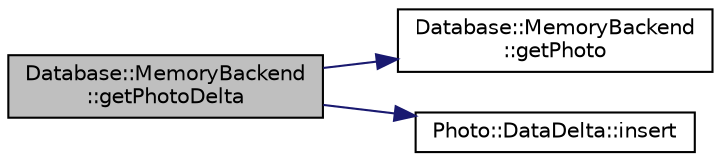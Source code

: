 digraph "Database::MemoryBackend::getPhotoDelta"
{
 // LATEX_PDF_SIZE
  edge [fontname="Helvetica",fontsize="10",labelfontname="Helvetica",labelfontsize="10"];
  node [fontname="Helvetica",fontsize="10",shape=record];
  rankdir="LR";
  Node1 [label="Database::MemoryBackend\l::getPhotoDelta",height=0.2,width=0.4,color="black", fillcolor="grey75", style="filled", fontcolor="black",tooltip=" "];
  Node1 -> Node2 [color="midnightblue",fontsize="10",style="solid",fontname="Helvetica"];
  Node2 [label="Database::MemoryBackend\l::getPhoto",height=0.2,width=0.4,color="black", fillcolor="white", style="filled",URL="$class_database_1_1_memory_backend.html#ae9f3134491cdfdfc696ab178ace218f1",tooltip="get particular photo"];
  Node1 -> Node3 [color="midnightblue",fontsize="10",style="solid",fontname="Helvetica"];
  Node3 [label="Photo::DataDelta::insert",height=0.2,width=0.4,color="black", fillcolor="white", style="filled",URL="$class_photo_1_1_data_delta.html#a4e20dab36867e0c89032b534c963029f",tooltip=" "];
}

